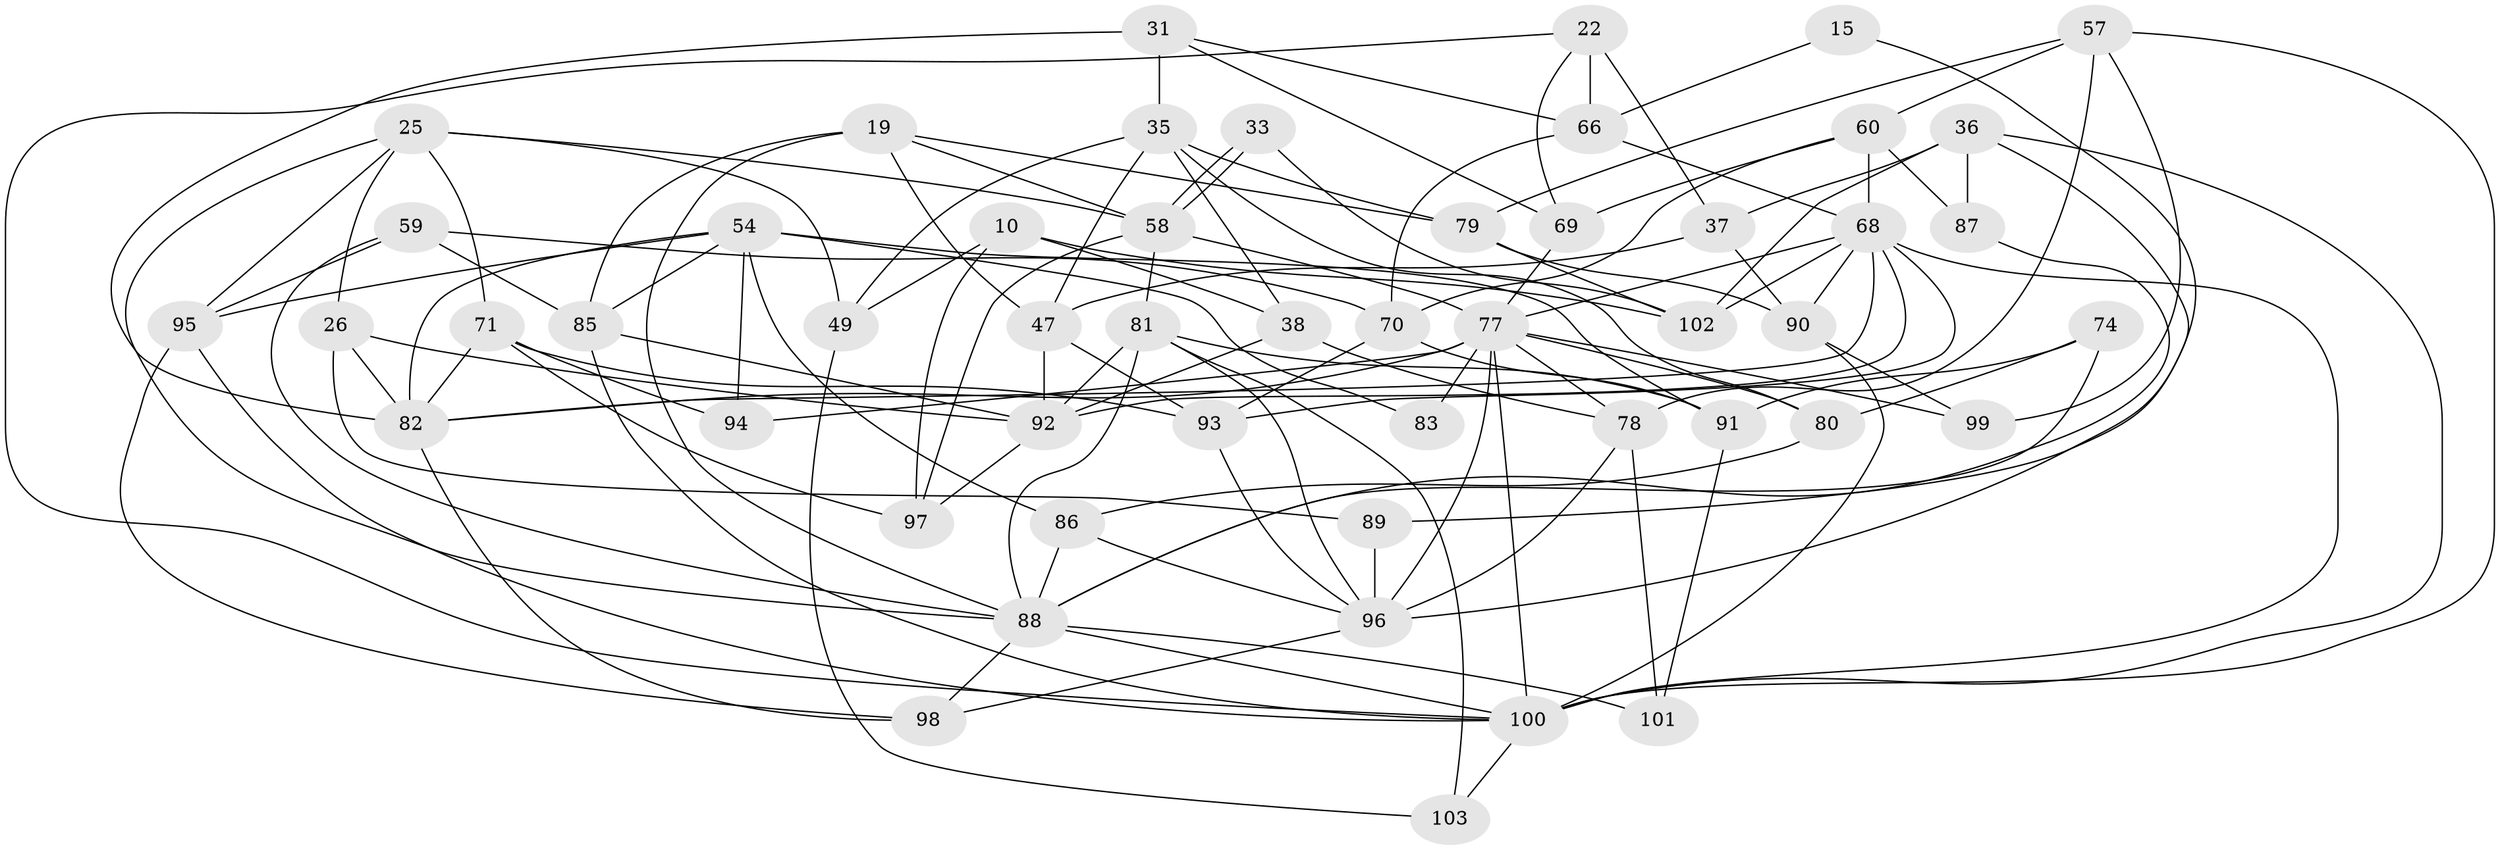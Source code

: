 // original degree distribution, {4: 0.32038834951456313, 3: 0.30097087378640774, 5: 0.21359223300970873, 6: 0.038834951456310676, 2: 0.07766990291262135, 7: 0.02912621359223301, 8: 0.019417475728155338}
// Generated by graph-tools (version 1.1) at 2025/51/03/09/25 04:51:29]
// undirected, 51 vertices, 127 edges
graph export_dot {
graph [start="1"]
  node [color=gray90,style=filled];
  10;
  15;
  19;
  22;
  25 [super="+11"];
  26;
  31;
  33;
  35 [super="+4"];
  36;
  37 [super="+6"];
  38;
  47 [super="+2"];
  49 [super="+14"];
  54;
  57 [super="+40+27"];
  58 [super="+56"];
  59;
  60 [super="+32"];
  66 [super="+64"];
  68 [super="+34+41"];
  69;
  70 [super="+62"];
  71;
  74;
  77 [super="+55+50+46"];
  78 [super="+21+18"];
  79 [super="+29"];
  80;
  81 [super="+30+45"];
  82 [super="+17+51"];
  83;
  85 [super="+67"];
  86 [super="+5"];
  87;
  88 [super="+9+24+76"];
  89;
  90 [super="+42"];
  91 [super="+28+61"];
  92 [super="+1+75"];
  93 [super="+53"];
  94 [super="+48"];
  95 [super="+12"];
  96 [super="+73+84"];
  97;
  98 [super="+43"];
  99 [super="+39"];
  100 [super="+52+65"];
  101 [super="+72"];
  102;
  103;
  10 -- 38;
  10 -- 97;
  10 -- 102;
  10 -- 49;
  15 -- 89;
  15 -- 66;
  19 -- 79;
  19 -- 47;
  19 -- 58;
  19 -- 85;
  19 -- 88;
  22 -- 37 [weight=2];
  22 -- 69;
  22 -- 66;
  22 -- 100;
  25 -- 71;
  25 -- 26;
  25 -- 58;
  25 -- 49 [weight=2];
  25 -- 95;
  25 -- 88 [weight=2];
  26 -- 82;
  26 -- 89;
  26 -- 92;
  31 -- 69;
  31 -- 35 [weight=2];
  31 -- 66;
  31 -- 82 [weight=2];
  33 -- 58;
  33 -- 58;
  33 -- 102;
  35 -- 38;
  35 -- 47;
  35 -- 80;
  35 -- 49;
  35 -- 79;
  36 -- 96;
  36 -- 87;
  36 -- 102;
  36 -- 37;
  36 -- 100;
  37 -- 47;
  37 -- 90;
  38 -- 92;
  38 -- 78;
  47 -- 92;
  47 -- 93;
  49 -- 103;
  54 -- 82;
  54 -- 83;
  54 -- 91 [weight=2];
  54 -- 95;
  54 -- 85;
  54 -- 86;
  54 -- 94;
  57 -- 79 [weight=2];
  57 -- 60;
  57 -- 78 [weight=3];
  57 -- 99 [weight=2];
  57 -- 100;
  58 -- 81 [weight=2];
  58 -- 97;
  58 -- 77 [weight=2];
  59 -- 85;
  59 -- 95;
  59 -- 88;
  59 -- 70;
  60 -- 68;
  60 -- 69;
  60 -- 87;
  60 -- 70;
  66 -- 70;
  66 -- 68;
  68 -- 90;
  68 -- 93 [weight=3];
  68 -- 102;
  68 -- 92;
  68 -- 77 [weight=2];
  68 -- 82;
  68 -- 100;
  69 -- 77;
  70 -- 93;
  70 -- 91;
  71 -- 82;
  71 -- 94;
  71 -- 97;
  71 -- 93;
  74 -- 80;
  74 -- 91;
  74 -- 88;
  77 -- 96 [weight=2];
  77 -- 80;
  77 -- 99 [weight=2];
  77 -- 78 [weight=2];
  77 -- 82;
  77 -- 83;
  77 -- 94;
  77 -- 100;
  78 -- 96 [weight=2];
  78 -- 101;
  79 -- 102;
  79 -- 90;
  80 -- 86;
  81 -- 103;
  81 -- 96;
  81 -- 91;
  81 -- 92 [weight=2];
  81 -- 88;
  82 -- 98;
  85 -- 92;
  85 -- 100 [weight=2];
  86 -- 96;
  86 -- 88;
  87 -- 88;
  88 -- 98;
  88 -- 100 [weight=2];
  88 -- 101;
  89 -- 96 [weight=3];
  90 -- 99;
  90 -- 100;
  91 -- 101;
  92 -- 97;
  93 -- 96 [weight=2];
  95 -- 100;
  95 -- 98;
  96 -- 98;
  100 -- 103;
}
